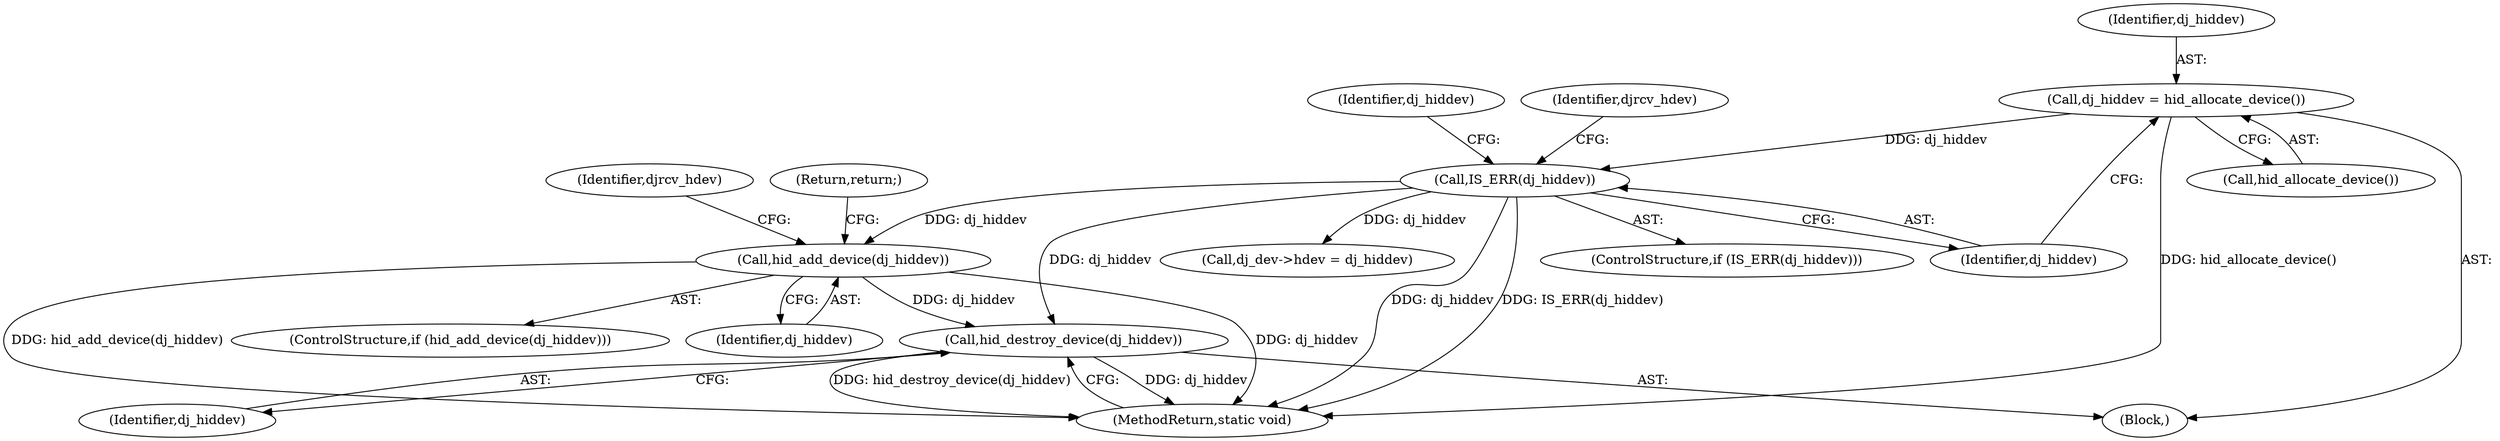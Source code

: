 digraph "0_linux_ad3e14d7c5268c2e24477c6ef54bbdf88add5d36_0@pointer" {
"1000322" [label="(Call,hid_add_device(dj_hiddev))"];
"1000165" [label="(Call,IS_ERR(dj_hiddev))"];
"1000161" [label="(Call,dj_hiddev = hid_allocate_device())"];
"1000347" [label="(Call,hid_destroy_device(dj_hiddev))"];
"1000164" [label="(ControlStructure,if (IS_ERR(dj_hiddev)))"];
"1000163" [label="(Call,hid_allocate_device())"];
"1000166" [label="(Identifier,dj_hiddev)"];
"1000321" [label="(ControlStructure,if (hid_add_device(dj_hiddev)))"];
"1000161" [label="(Call,dj_hiddev = hid_allocate_device())"];
"1000333" [label="(Return,return;)"];
"1000347" [label="(Call,hid_destroy_device(dj_hiddev))"];
"1000178" [label="(Identifier,dj_hiddev)"];
"1000348" [label="(Identifier,dj_hiddev)"];
"1000323" [label="(Identifier,dj_hiddev)"];
"1000171" [label="(Identifier,djrcv_hdev)"];
"1000328" [label="(Identifier,djrcv_hdev)"];
"1000165" [label="(Call,IS_ERR(dj_hiddev))"];
"1000290" [label="(Call,dj_dev->hdev = dj_hiddev)"];
"1000162" [label="(Identifier,dj_hiddev)"];
"1000106" [label="(Block,)"];
"1000349" [label="(MethodReturn,static void)"];
"1000322" [label="(Call,hid_add_device(dj_hiddev))"];
"1000322" -> "1000321"  [label="AST: "];
"1000322" -> "1000323"  [label="CFG: "];
"1000323" -> "1000322"  [label="AST: "];
"1000328" -> "1000322"  [label="CFG: "];
"1000333" -> "1000322"  [label="CFG: "];
"1000322" -> "1000349"  [label="DDG: hid_add_device(dj_hiddev)"];
"1000322" -> "1000349"  [label="DDG: dj_hiddev"];
"1000165" -> "1000322"  [label="DDG: dj_hiddev"];
"1000322" -> "1000347"  [label="DDG: dj_hiddev"];
"1000165" -> "1000164"  [label="AST: "];
"1000165" -> "1000166"  [label="CFG: "];
"1000166" -> "1000165"  [label="AST: "];
"1000171" -> "1000165"  [label="CFG: "];
"1000178" -> "1000165"  [label="CFG: "];
"1000165" -> "1000349"  [label="DDG: dj_hiddev"];
"1000165" -> "1000349"  [label="DDG: IS_ERR(dj_hiddev)"];
"1000161" -> "1000165"  [label="DDG: dj_hiddev"];
"1000165" -> "1000290"  [label="DDG: dj_hiddev"];
"1000165" -> "1000347"  [label="DDG: dj_hiddev"];
"1000161" -> "1000106"  [label="AST: "];
"1000161" -> "1000163"  [label="CFG: "];
"1000162" -> "1000161"  [label="AST: "];
"1000163" -> "1000161"  [label="AST: "];
"1000166" -> "1000161"  [label="CFG: "];
"1000161" -> "1000349"  [label="DDG: hid_allocate_device()"];
"1000347" -> "1000106"  [label="AST: "];
"1000347" -> "1000348"  [label="CFG: "];
"1000348" -> "1000347"  [label="AST: "];
"1000349" -> "1000347"  [label="CFG: "];
"1000347" -> "1000349"  [label="DDG: dj_hiddev"];
"1000347" -> "1000349"  [label="DDG: hid_destroy_device(dj_hiddev)"];
}
